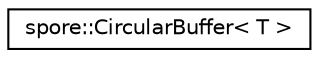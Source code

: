 digraph "Graphical Class Hierarchy"
{
  edge [fontname="Helvetica",fontsize="10",labelfontname="Helvetica",labelfontsize="10"];
  node [fontname="Helvetica",fontsize="10",shape=record];
  rankdir="LR";
  Node0 [label="spore::CircularBuffer\< T \>",height=0.2,width=0.4,color="black", fillcolor="white", style="filled",URL="$classspore_1_1CircularBuffer.html",tooltip="An iterable circular buffer. "];
}

